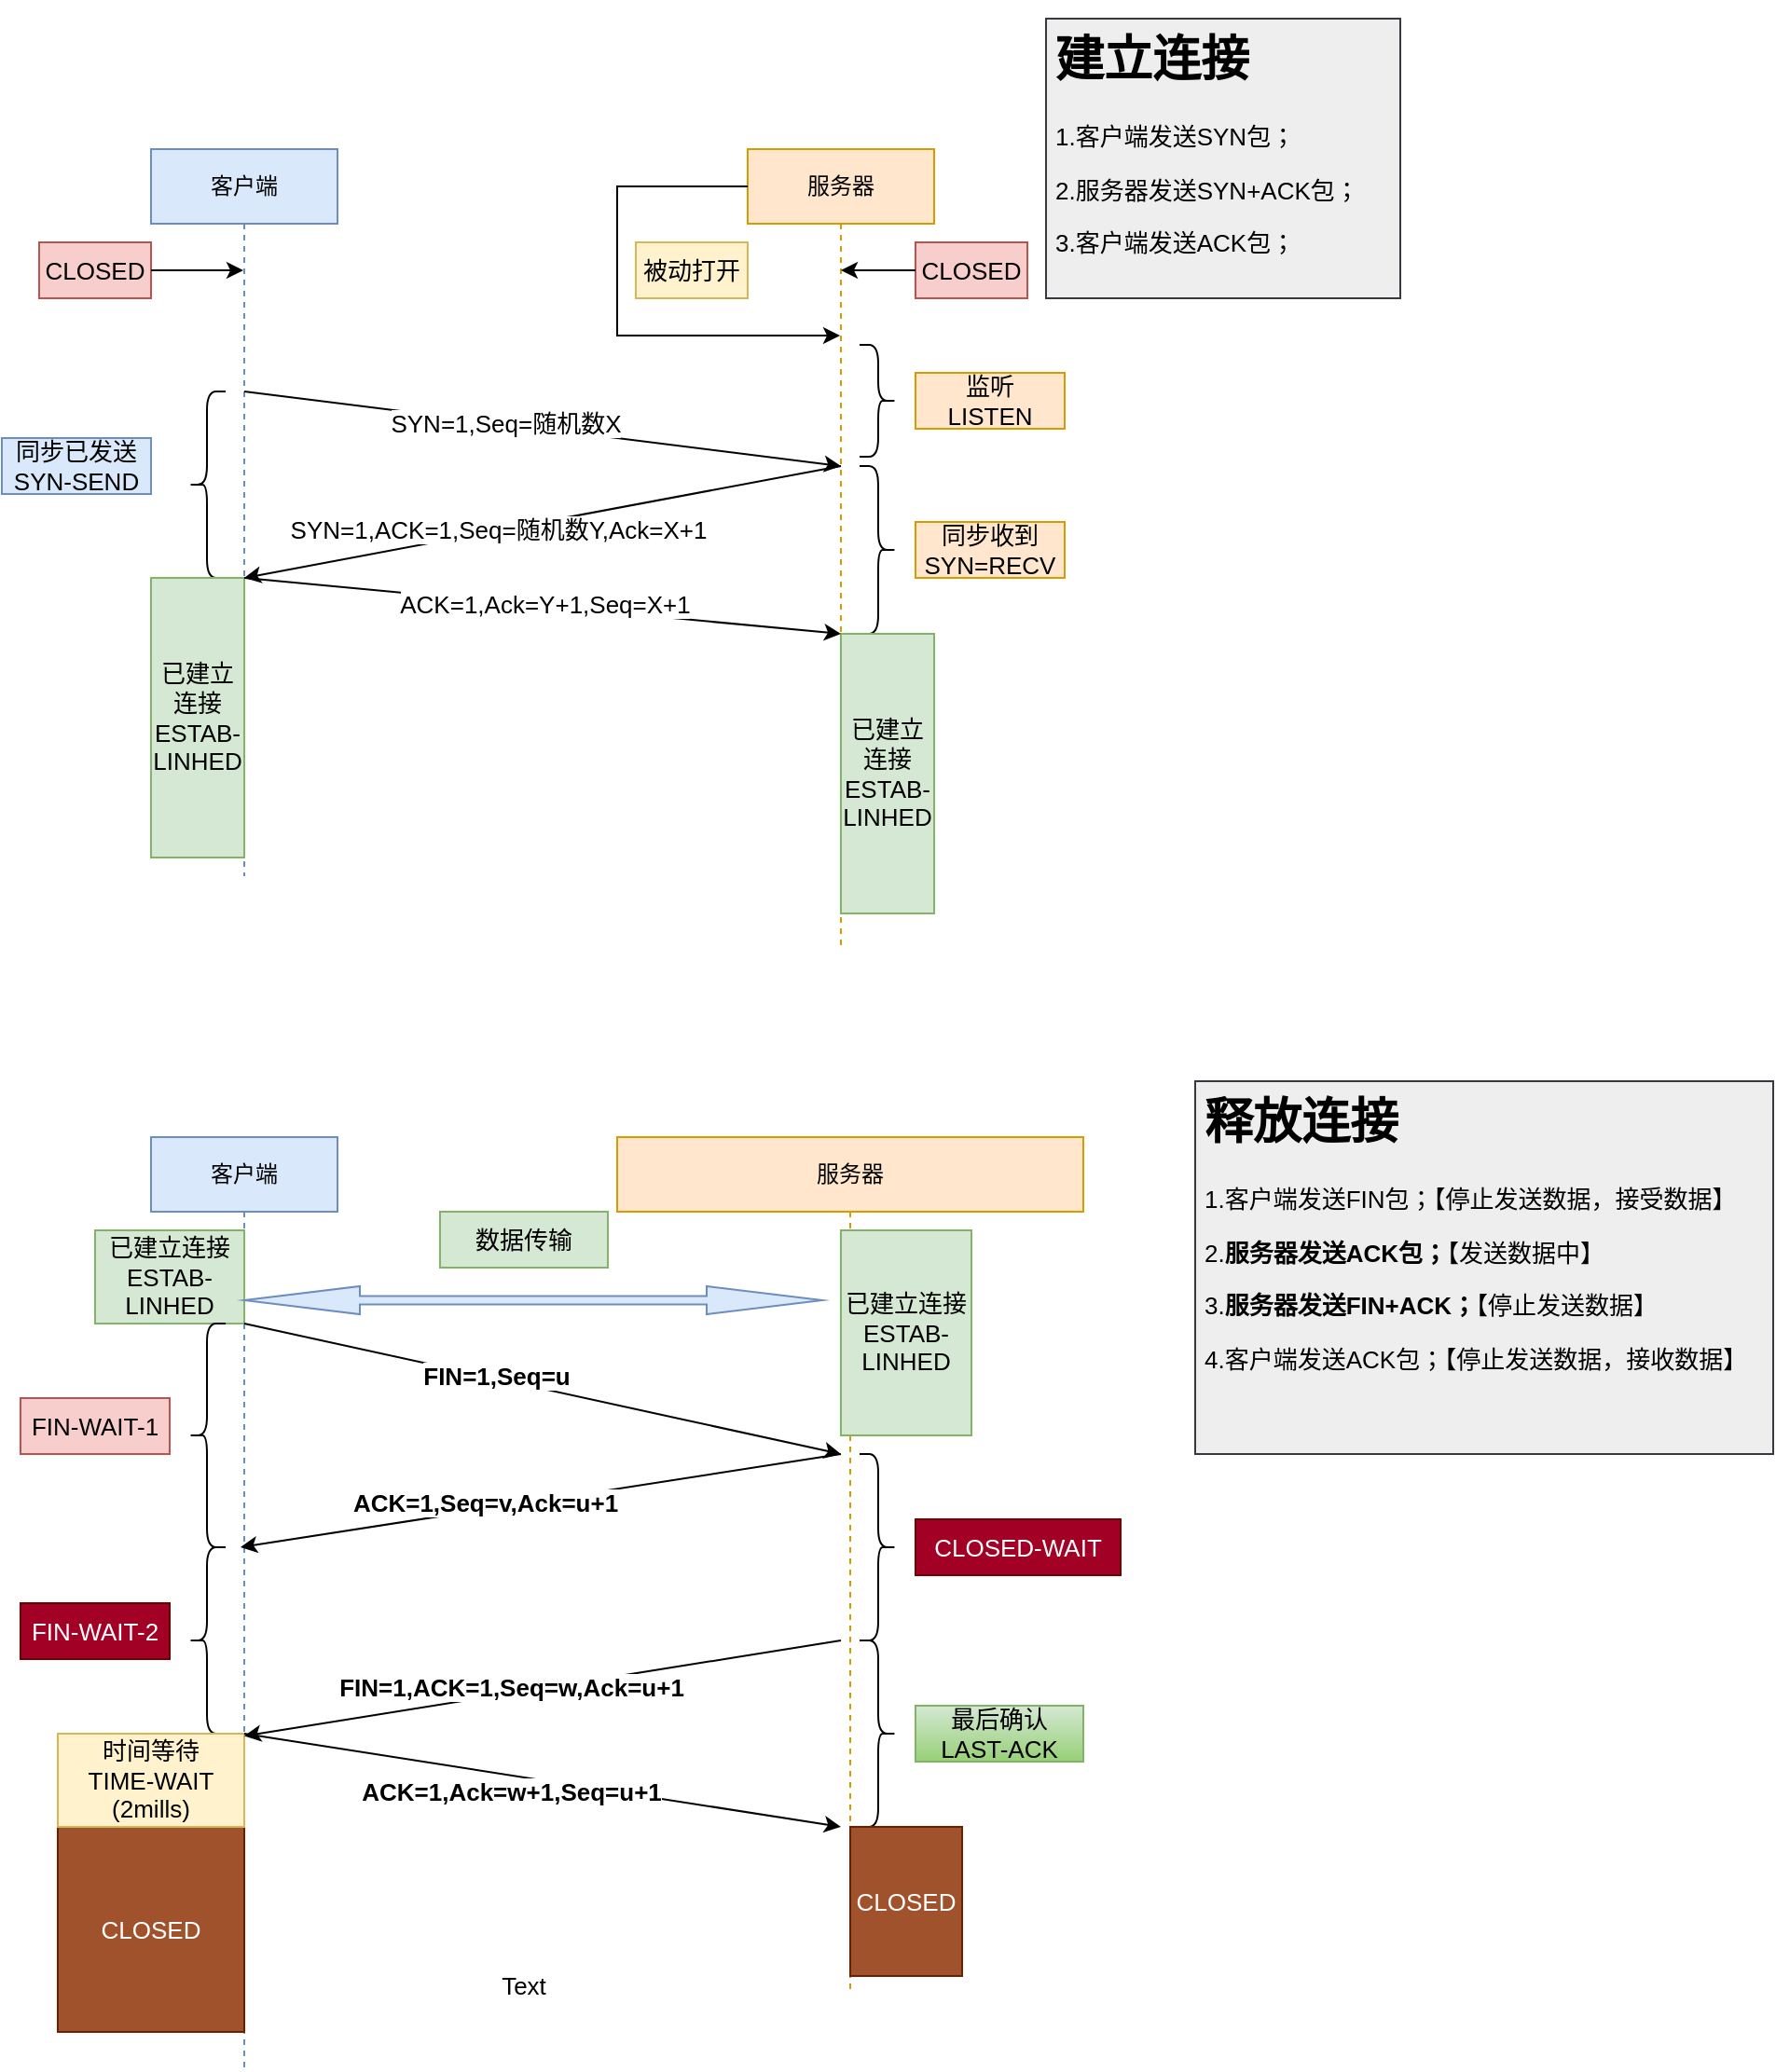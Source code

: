 <mxfile version="15.5.9" type="github">
  <diagram id="kgpKYQtTHZ0yAKxKKP6v" name="Page-1">
    <mxGraphModel dx="782" dy="513" grid="1" gridSize="10" guides="1" tooltips="1" connect="1" arrows="1" fold="1" page="1" pageScale="1" pageWidth="850" pageHeight="1100" math="0" shadow="0">
      <root>
        <mxCell id="0" />
        <mxCell id="1" parent="0" />
        <mxCell id="ypUbbXT2rPkYy6vYF20k-5" value="客户端" style="shape=umlLifeline;perimeter=lifelinePerimeter;whiteSpace=wrap;html=1;container=1;collapsible=0;recursiveResize=0;outlineConnect=0;fillColor=#dae8fc;strokeColor=#6c8ebf;" vertex="1" parent="1">
          <mxGeometry x="120" y="80" width="100" height="390" as="geometry" />
        </mxCell>
        <mxCell id="ypUbbXT2rPkYy6vYF20k-40" value="" style="shape=curlyBracket;whiteSpace=wrap;html=1;rounded=1;fontSize=13;align=left;verticalAlign=top;" vertex="1" parent="ypUbbXT2rPkYy6vYF20k-5">
          <mxGeometry x="20" y="130" width="20" height="100" as="geometry" />
        </mxCell>
        <mxCell id="ypUbbXT2rPkYy6vYF20k-11" value="" style="endArrow=classic;html=1;rounded=0;" edge="1" parent="ypUbbXT2rPkYy6vYF20k-5">
          <mxGeometry width="50" height="50" relative="1" as="geometry">
            <mxPoint x="50" y="130" as="sourcePoint" />
            <mxPoint x="370" y="170" as="targetPoint" />
            <Array as="points" />
          </mxGeometry>
        </mxCell>
        <mxCell id="ypUbbXT2rPkYy6vYF20k-18" value="SYN=1,Seq=随机数X" style="edgeLabel;html=1;align=center;verticalAlign=middle;resizable=0;points=[];fontSize=13;" vertex="1" connectable="0" parent="ypUbbXT2rPkYy6vYF20k-11">
          <mxGeometry x="-0.397" y="3" relative="1" as="geometry">
            <mxPoint x="43" y="8" as="offset" />
          </mxGeometry>
        </mxCell>
        <mxCell id="ypUbbXT2rPkYy6vYF20k-66" value="已建立连接&lt;br&gt;ESTAB-LINHED" style="text;html=1;strokeColor=#82b366;fillColor=#d5e8d4;align=center;verticalAlign=middle;whiteSpace=wrap;rounded=0;fontSize=13;" vertex="1" parent="ypUbbXT2rPkYy6vYF20k-5">
          <mxGeometry y="230" width="50" height="150" as="geometry" />
        </mxCell>
        <mxCell id="ypUbbXT2rPkYy6vYF20k-6" value="服务器" style="shape=umlLifeline;perimeter=lifelinePerimeter;whiteSpace=wrap;html=1;container=1;collapsible=0;recursiveResize=0;outlineConnect=0;fillColor=#ffe6cc;strokeColor=#d79b00;" vertex="1" parent="1">
          <mxGeometry x="440" y="80" width="100" height="430" as="geometry" />
        </mxCell>
        <mxCell id="ypUbbXT2rPkYy6vYF20k-42" value="" style="shape=curlyBracket;whiteSpace=wrap;html=1;rounded=1;flipH=1;fontSize=13;fillColor=none;align=left;verticalAlign=top;size=0.5;" vertex="1" parent="ypUbbXT2rPkYy6vYF20k-6">
          <mxGeometry x="60" y="105" width="20" height="60" as="geometry" />
        </mxCell>
        <mxCell id="ypUbbXT2rPkYy6vYF20k-62" value="" style="shape=curlyBracket;whiteSpace=wrap;html=1;rounded=1;flipH=1;fontSize=13;fillColor=none;align=left;verticalAlign=top;" vertex="1" parent="ypUbbXT2rPkYy6vYF20k-6">
          <mxGeometry x="60" y="170" width="20" height="90" as="geometry" />
        </mxCell>
        <mxCell id="ypUbbXT2rPkYy6vYF20k-68" value="已建立连接&lt;br&gt;ESTAB-LINHED" style="text;html=1;strokeColor=#82b366;fillColor=#d5e8d4;align=center;verticalAlign=middle;whiteSpace=wrap;rounded=0;fontSize=13;" vertex="1" parent="ypUbbXT2rPkYy6vYF20k-6">
          <mxGeometry x="50" y="260" width="50" height="150" as="geometry" />
        </mxCell>
        <mxCell id="ypUbbXT2rPkYy6vYF20k-26" value="&lt;h1&gt;建立连接&lt;/h1&gt;&lt;p&gt;1.客户端发送SYN包；&lt;/p&gt;&lt;p&gt;2.服务器发送SYN+ACK包；&lt;/p&gt;&lt;p&gt;3.客户端发送ACK包；&lt;/p&gt;" style="text;html=1;strokeColor=#36393d;fillColor=#eeeeee;spacing=5;spacingTop=-20;whiteSpace=wrap;overflow=hidden;rounded=0;fontSize=13;align=left;verticalAlign=top;" vertex="1" parent="1">
          <mxGeometry x="600" y="10" width="190" height="150" as="geometry" />
        </mxCell>
        <mxCell id="ypUbbXT2rPkYy6vYF20k-31" value="客户端" style="shape=umlLifeline;perimeter=lifelinePerimeter;whiteSpace=wrap;html=1;container=1;collapsible=0;recursiveResize=0;outlineConnect=0;fillColor=#dae8fc;strokeColor=#6c8ebf;" vertex="1" parent="1">
          <mxGeometry x="120" y="610" width="100" height="500" as="geometry" />
        </mxCell>
        <mxCell id="ypUbbXT2rPkYy6vYF20k-69" value="已建立连接&lt;br&gt;ESTAB-LINHED" style="text;html=1;strokeColor=#82b366;fillColor=#d5e8d4;align=center;verticalAlign=middle;whiteSpace=wrap;rounded=0;fontSize=13;" vertex="1" parent="ypUbbXT2rPkYy6vYF20k-31">
          <mxGeometry x="-30" y="50" width="80" height="50" as="geometry" />
        </mxCell>
        <mxCell id="ypUbbXT2rPkYy6vYF20k-75" value="" style="shape=curlyBracket;whiteSpace=wrap;html=1;rounded=1;fontSize=13;fillColor=none;align=left;verticalAlign=top;" vertex="1" parent="ypUbbXT2rPkYy6vYF20k-31">
          <mxGeometry x="20" y="220" width="20" height="100" as="geometry" />
        </mxCell>
        <mxCell id="ypUbbXT2rPkYy6vYF20k-88" value="" style="shape=curlyBracket;whiteSpace=wrap;html=1;rounded=1;fontSize=13;fillColor=none;align=left;verticalAlign=top;" vertex="1" parent="ypUbbXT2rPkYy6vYF20k-31">
          <mxGeometry x="20" y="100" width="20" height="120" as="geometry" />
        </mxCell>
        <mxCell id="ypUbbXT2rPkYy6vYF20k-97" value="CLOSED" style="text;html=1;strokeColor=#6D1F00;fillColor=#a0522d;align=center;verticalAlign=middle;whiteSpace=wrap;rounded=0;fontSize=13;fontColor=#ffffff;" vertex="1" parent="ypUbbXT2rPkYy6vYF20k-31">
          <mxGeometry x="-50" y="370" width="100" height="110" as="geometry" />
        </mxCell>
        <mxCell id="ypUbbXT2rPkYy6vYF20k-93" value="时间等待&lt;br&gt;TIME-WAIT&lt;br&gt;(2mills)" style="text;html=1;strokeColor=#d6b656;fillColor=#fff2cc;align=center;verticalAlign=middle;whiteSpace=wrap;rounded=0;fontSize=13;" vertex="1" parent="ypUbbXT2rPkYy6vYF20k-31">
          <mxGeometry x="-50" y="320" width="100" height="50" as="geometry" />
        </mxCell>
        <mxCell id="ypUbbXT2rPkYy6vYF20k-32" value="服务器" style="shape=umlLifeline;perimeter=lifelinePerimeter;whiteSpace=wrap;html=1;container=1;collapsible=0;recursiveResize=0;outlineConnect=0;fillColor=#ffe6cc;strokeColor=#d79b00;" vertex="1" parent="1">
          <mxGeometry x="370" y="610" width="250" height="460" as="geometry" />
        </mxCell>
        <mxCell id="ypUbbXT2rPkYy6vYF20k-74" value="已建立连接&lt;br&gt;ESTAB-LINHED" style="text;html=1;strokeColor=#82b366;fillColor=#d5e8d4;align=center;verticalAlign=middle;whiteSpace=wrap;rounded=0;fontSize=13;" vertex="1" parent="ypUbbXT2rPkYy6vYF20k-32">
          <mxGeometry x="120" y="50" width="70" height="110" as="geometry" />
        </mxCell>
        <mxCell id="ypUbbXT2rPkYy6vYF20k-81" value="" style="shape=curlyBracket;whiteSpace=wrap;html=1;rounded=1;flipH=1;fontSize=13;fillColor=none;align=left;verticalAlign=top;" vertex="1" parent="ypUbbXT2rPkYy6vYF20k-32">
          <mxGeometry x="130" y="270" width="20" height="100" as="geometry" />
        </mxCell>
        <mxCell id="ypUbbXT2rPkYy6vYF20k-87" value="" style="shape=curlyBracket;whiteSpace=wrap;html=1;rounded=1;flipH=1;fontSize=13;fillColor=none;align=left;verticalAlign=top;" vertex="1" parent="ypUbbXT2rPkYy6vYF20k-32">
          <mxGeometry x="130" y="170" width="20" height="100" as="geometry" />
        </mxCell>
        <mxCell id="ypUbbXT2rPkYy6vYF20k-92" value="最后确认&lt;br&gt;LAST-ACK" style="text;html=1;strokeColor=#82b366;fillColor=#d5e8d4;align=center;verticalAlign=middle;whiteSpace=wrap;rounded=0;fontSize=13;gradientColor=#97d077;" vertex="1" parent="ypUbbXT2rPkYy6vYF20k-32">
          <mxGeometry x="160" y="305" width="90" height="30" as="geometry" />
        </mxCell>
        <mxCell id="ypUbbXT2rPkYy6vYF20k-91" value="CLOSED-WAIT" style="text;html=1;strokeColor=#6F0000;fillColor=#a20025;align=center;verticalAlign=middle;whiteSpace=wrap;rounded=0;fontSize=13;fontColor=#ffffff;" vertex="1" parent="ypUbbXT2rPkYy6vYF20k-32">
          <mxGeometry x="160" y="205" width="110" height="30" as="geometry" />
        </mxCell>
        <mxCell id="ypUbbXT2rPkYy6vYF20k-72" value="" style="shape=doubleArrow;whiteSpace=wrap;html=1;fontSize=13;fillColor=#dae8fc;align=left;verticalAlign=top;strokeColor=#6c8ebf;" vertex="1" parent="ypUbbXT2rPkYy6vYF20k-32">
          <mxGeometry x="-200" y="80" width="310" height="15" as="geometry" />
        </mxCell>
        <mxCell id="ypUbbXT2rPkYy6vYF20k-95" value="CLOSED" style="text;html=1;strokeColor=#6D1F00;fillColor=#a0522d;align=center;verticalAlign=middle;whiteSpace=wrap;rounded=0;fontSize=13;fontColor=#ffffff;" vertex="1" parent="ypUbbXT2rPkYy6vYF20k-32">
          <mxGeometry x="125" y="370" width="60" height="80" as="geometry" />
        </mxCell>
        <mxCell id="ypUbbXT2rPkYy6vYF20k-39" value="&lt;h1&gt;释放连接&lt;/h1&gt;&lt;p&gt;1.客户端发送FIN包；【停止发送数据，接受数据】&lt;/p&gt;&lt;p&gt;2.&lt;b&gt;服务器发送ACK包；&lt;/b&gt;【发送数据中】&lt;/p&gt;&lt;p&gt;3.&lt;b&gt;服务器发送FIN+ACK；&lt;/b&gt;【停止发送数据】&lt;/p&gt;&lt;p&gt;4.客户端发送ACK包；【停止发送数据，接收数据】&lt;/p&gt;" style="text;html=1;strokeColor=#36393d;fillColor=#eeeeee;spacing=5;spacingTop=-20;whiteSpace=wrap;overflow=hidden;rounded=0;fontSize=13;align=left;verticalAlign=top;" vertex="1" parent="1">
          <mxGeometry x="680" y="580" width="310" height="200" as="geometry" />
        </mxCell>
        <mxCell id="ypUbbXT2rPkYy6vYF20k-41" value="同步已发送&lt;br&gt;SYN-SEND" style="text;html=1;strokeColor=#6c8ebf;fillColor=#dae8fc;align=center;verticalAlign=middle;whiteSpace=wrap;rounded=0;fontSize=13;" vertex="1" parent="1">
          <mxGeometry x="40" y="235" width="80" height="30" as="geometry" />
        </mxCell>
        <mxCell id="ypUbbXT2rPkYy6vYF20k-43" value="监听&lt;br&gt;LISTEN" style="text;html=1;strokeColor=#d79b00;fillColor=#ffe6cc;align=center;verticalAlign=middle;whiteSpace=wrap;rounded=0;fontSize=13;" vertex="1" parent="1">
          <mxGeometry x="530" y="200" width="80" height="30" as="geometry" />
        </mxCell>
        <mxCell id="ypUbbXT2rPkYy6vYF20k-46" value="CLOSED" style="text;html=1;strokeColor=#b85450;fillColor=#f8cecc;align=center;verticalAlign=middle;whiteSpace=wrap;rounded=0;fontSize=13;" vertex="1" parent="1">
          <mxGeometry x="60" y="130" width="60" height="30" as="geometry" />
        </mxCell>
        <mxCell id="ypUbbXT2rPkYy6vYF20k-47" value="CLOSED" style="text;html=1;strokeColor=#b85450;fillColor=#f8cecc;align=center;verticalAlign=middle;whiteSpace=wrap;rounded=0;fontSize=13;" vertex="1" parent="1">
          <mxGeometry x="530" y="130" width="60" height="30" as="geometry" />
        </mxCell>
        <mxCell id="ypUbbXT2rPkYy6vYF20k-48" value="" style="endArrow=classic;html=1;rounded=0;fontSize=13;exitX=1;exitY=0.5;exitDx=0;exitDy=0;" edge="1" parent="1" source="ypUbbXT2rPkYy6vYF20k-46" target="ypUbbXT2rPkYy6vYF20k-5">
          <mxGeometry width="50" height="50" relative="1" as="geometry">
            <mxPoint x="320" y="160" as="sourcePoint" />
            <mxPoint x="370" y="110" as="targetPoint" />
          </mxGeometry>
        </mxCell>
        <mxCell id="ypUbbXT2rPkYy6vYF20k-49" value="" style="endArrow=classic;html=1;rounded=0;fontSize=13;exitX=0;exitY=0.5;exitDx=0;exitDy=0;" edge="1" parent="1" source="ypUbbXT2rPkYy6vYF20k-47" target="ypUbbXT2rPkYy6vYF20k-6">
          <mxGeometry width="50" height="50" relative="1" as="geometry">
            <mxPoint x="320" y="160" as="sourcePoint" />
            <mxPoint x="370" y="110" as="targetPoint" />
          </mxGeometry>
        </mxCell>
        <mxCell id="ypUbbXT2rPkYy6vYF20k-52" value="" style="endArrow=classic;html=1;rounded=0;fontSize=13;" edge="1" parent="1">
          <mxGeometry width="50" height="50" relative="1" as="geometry">
            <mxPoint x="170" y="310" as="sourcePoint" />
            <mxPoint x="490" y="340" as="targetPoint" />
            <Array as="points" />
          </mxGeometry>
        </mxCell>
        <mxCell id="ypUbbXT2rPkYy6vYF20k-53" value="ACK=1,Ack=Y+1,Seq=X+1" style="edgeLabel;html=1;align=center;verticalAlign=middle;resizable=0;points=[];fontSize=13;" vertex="1" connectable="0" parent="ypUbbXT2rPkYy6vYF20k-52">
          <mxGeometry x="0.193" y="-1" relative="1" as="geometry">
            <mxPoint x="-30" y="-5" as="offset" />
          </mxGeometry>
        </mxCell>
        <mxCell id="ypUbbXT2rPkYy6vYF20k-57" value="" style="edgeStyle=segmentEdgeStyle;endArrow=classic;html=1;rounded=0;fontSize=13;" edge="1" parent="1" target="ypUbbXT2rPkYy6vYF20k-6">
          <mxGeometry width="50" height="50" relative="1" as="geometry">
            <mxPoint x="440" y="100" as="sourcePoint" />
            <mxPoint x="380" y="180" as="targetPoint" />
            <Array as="points">
              <mxPoint x="370" y="100" />
              <mxPoint x="370" y="180" />
            </Array>
          </mxGeometry>
        </mxCell>
        <mxCell id="ypUbbXT2rPkYy6vYF20k-58" value="被动打开" style="text;html=1;strokeColor=#d6b656;fillColor=#fff2cc;align=center;verticalAlign=middle;whiteSpace=wrap;rounded=0;fontSize=13;" vertex="1" parent="1">
          <mxGeometry x="380" y="130" width="60" height="30" as="geometry" />
        </mxCell>
        <mxCell id="ypUbbXT2rPkYy6vYF20k-59" value="" style="endArrow=classic;html=1;rounded=0;fontSize=13;" edge="1" parent="1">
          <mxGeometry width="50" height="50" relative="1" as="geometry">
            <mxPoint x="490" y="250" as="sourcePoint" />
            <mxPoint x="170" y="310" as="targetPoint" />
          </mxGeometry>
        </mxCell>
        <mxCell id="ypUbbXT2rPkYy6vYF20k-63" value="SYN=1,ACK=1,Seq=随机数Y,Ack=X+1" style="edgeLabel;html=1;align=center;verticalAlign=middle;resizable=0;points=[];fontSize=13;" vertex="1" connectable="0" parent="ypUbbXT2rPkYy6vYF20k-59">
          <mxGeometry x="0.151" y="-1" relative="1" as="geometry">
            <mxPoint as="offset" />
          </mxGeometry>
        </mxCell>
        <mxCell id="ypUbbXT2rPkYy6vYF20k-64" value="同步收到&lt;br&gt;SYN=RECV" style="text;html=1;strokeColor=#d79b00;fillColor=#ffe6cc;align=center;verticalAlign=middle;whiteSpace=wrap;rounded=0;fontSize=13;" vertex="1" parent="1">
          <mxGeometry x="530" y="280" width="80" height="30" as="geometry" />
        </mxCell>
        <mxCell id="ypUbbXT2rPkYy6vYF20k-71" value="" style="endArrow=classic;html=1;rounded=0;fontSize=13;exitX=1;exitY=1;exitDx=0;exitDy=0;" edge="1" parent="1" source="ypUbbXT2rPkYy6vYF20k-69">
          <mxGeometry width="50" height="50" relative="1" as="geometry">
            <mxPoint x="230" y="710" as="sourcePoint" />
            <mxPoint x="490" y="780" as="targetPoint" />
          </mxGeometry>
        </mxCell>
        <mxCell id="ypUbbXT2rPkYy6vYF20k-83" value="&lt;b&gt;FIN=1,Seq=u&lt;/b&gt;" style="edgeLabel;html=1;align=center;verticalAlign=middle;resizable=0;points=[];fontSize=13;" vertex="1" connectable="0" parent="ypUbbXT2rPkYy6vYF20k-71">
          <mxGeometry x="-0.163" y="2" relative="1" as="geometry">
            <mxPoint as="offset" />
          </mxGeometry>
        </mxCell>
        <mxCell id="ypUbbXT2rPkYy6vYF20k-73" value="数据传输" style="text;html=1;strokeColor=#82b366;fillColor=#d5e8d4;align=center;verticalAlign=middle;whiteSpace=wrap;rounded=0;fontSize=13;" vertex="1" parent="1">
          <mxGeometry x="275" y="650" width="90" height="30" as="geometry" />
        </mxCell>
        <mxCell id="ypUbbXT2rPkYy6vYF20k-76" value="" style="endArrow=classic;html=1;rounded=0;fontSize=13;entryX=0.48;entryY=0.44;entryDx=0;entryDy=0;entryPerimeter=0;" edge="1" parent="1" target="ypUbbXT2rPkYy6vYF20k-31">
          <mxGeometry width="50" height="50" relative="1" as="geometry">
            <mxPoint x="490" y="780" as="sourcePoint" />
            <mxPoint x="400" y="850" as="targetPoint" />
          </mxGeometry>
        </mxCell>
        <mxCell id="ypUbbXT2rPkYy6vYF20k-84" value="&lt;b&gt;ACK=1,Seq=v,Ack=u+1&lt;/b&gt;" style="edgeLabel;html=1;align=center;verticalAlign=middle;resizable=0;points=[];fontSize=13;" vertex="1" connectable="0" parent="ypUbbXT2rPkYy6vYF20k-76">
          <mxGeometry x="0.18" y="-4" relative="1" as="geometry">
            <mxPoint as="offset" />
          </mxGeometry>
        </mxCell>
        <mxCell id="ypUbbXT2rPkYy6vYF20k-77" value="" style="endArrow=classic;html=1;rounded=0;fontSize=13;entryX=0.48;entryY=0.481;entryDx=0;entryDy=0;entryPerimeter=0;" edge="1" parent="1">
          <mxGeometry width="50" height="50" relative="1" as="geometry">
            <mxPoint x="490" y="880" as="sourcePoint" />
            <mxPoint x="170" y="931.26" as="targetPoint" />
          </mxGeometry>
        </mxCell>
        <mxCell id="ypUbbXT2rPkYy6vYF20k-85" value="&lt;b&gt;FIN=1,ACK=1,Seq=w,Ack=u+1&lt;/b&gt;" style="edgeLabel;html=1;align=center;verticalAlign=middle;resizable=0;points=[];fontSize=13;" vertex="1" connectable="0" parent="ypUbbXT2rPkYy6vYF20k-77">
          <mxGeometry x="0.105" y="-4" relative="1" as="geometry">
            <mxPoint as="offset" />
          </mxGeometry>
        </mxCell>
        <mxCell id="ypUbbXT2rPkYy6vYF20k-82" value="" style="endArrow=classic;html=1;rounded=0;fontSize=13;" edge="1" parent="1">
          <mxGeometry width="50" height="50" relative="1" as="geometry">
            <mxPoint x="170" y="930" as="sourcePoint" />
            <mxPoint x="490" y="980" as="targetPoint" />
          </mxGeometry>
        </mxCell>
        <mxCell id="ypUbbXT2rPkYy6vYF20k-86" value="&lt;b&gt;ACK=1,Ack=w+1,Seq=u+1&lt;/b&gt;" style="edgeLabel;html=1;align=center;verticalAlign=middle;resizable=0;points=[];fontSize=13;" vertex="1" connectable="0" parent="ypUbbXT2rPkYy6vYF20k-82">
          <mxGeometry x="-0.303" y="2" relative="1" as="geometry">
            <mxPoint x="31" y="15" as="offset" />
          </mxGeometry>
        </mxCell>
        <mxCell id="ypUbbXT2rPkYy6vYF20k-89" value="FIN-WAIT-1" style="text;html=1;strokeColor=#b85450;fillColor=#f8cecc;align=center;verticalAlign=middle;whiteSpace=wrap;rounded=0;fontSize=13;" vertex="1" parent="1">
          <mxGeometry x="50" y="750" width="80" height="30" as="geometry" />
        </mxCell>
        <mxCell id="ypUbbXT2rPkYy6vYF20k-90" value="FIN-WAIT-2" style="text;html=1;strokeColor=#6F0000;fillColor=#a20025;align=center;verticalAlign=middle;whiteSpace=wrap;rounded=0;fontSize=13;fontColor=#ffffff;" vertex="1" parent="1">
          <mxGeometry x="50" y="860" width="80" height="30" as="geometry" />
        </mxCell>
        <mxCell id="ypUbbXT2rPkYy6vYF20k-96" value="Text" style="text;html=1;strokeColor=none;fillColor=none;align=center;verticalAlign=middle;whiteSpace=wrap;rounded=0;fontSize=13;" vertex="1" parent="1">
          <mxGeometry x="290" y="1050" width="60" height="30" as="geometry" />
        </mxCell>
      </root>
    </mxGraphModel>
  </diagram>
</mxfile>
